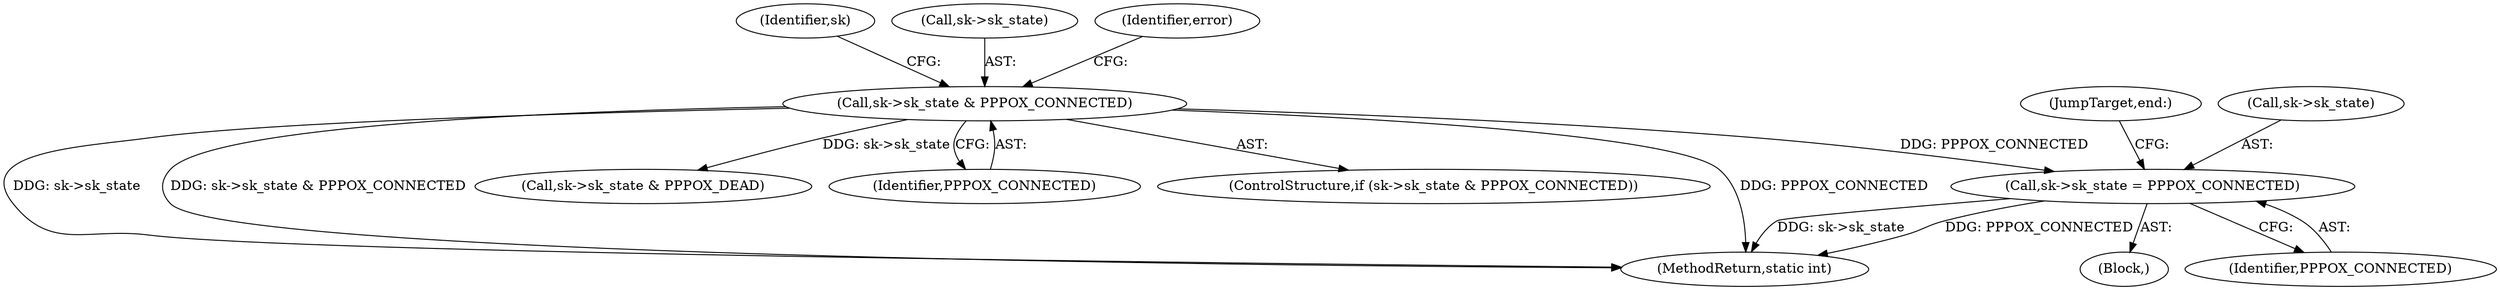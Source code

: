 digraph "0_linux_09ccfd238e5a0e670d8178cf50180ea81ae09ae1_0@pointer" {
"1000355" [label="(Call,sk->sk_state = PPPOX_CONNECTED)"];
"1000181" [label="(Call,sk->sk_state & PPPOX_CONNECTED)"];
"1000195" [label="(Identifier,sk)"];
"1000365" [label="(MethodReturn,static int)"];
"1000360" [label="(JumpTarget,end:)"];
"1000107" [label="(Block,)"];
"1000355" [label="(Call,sk->sk_state = PPPOX_CONNECTED)"];
"1000359" [label="(Identifier,PPPOX_CONNECTED)"];
"1000182" [label="(Call,sk->sk_state)"];
"1000188" [label="(Identifier,error)"];
"1000356" [label="(Call,sk->sk_state)"];
"1000181" [label="(Call,sk->sk_state & PPPOX_CONNECTED)"];
"1000193" [label="(Call,sk->sk_state & PPPOX_DEAD)"];
"1000185" [label="(Identifier,PPPOX_CONNECTED)"];
"1000180" [label="(ControlStructure,if (sk->sk_state & PPPOX_CONNECTED))"];
"1000355" -> "1000107"  [label="AST: "];
"1000355" -> "1000359"  [label="CFG: "];
"1000356" -> "1000355"  [label="AST: "];
"1000359" -> "1000355"  [label="AST: "];
"1000360" -> "1000355"  [label="CFG: "];
"1000355" -> "1000365"  [label="DDG: sk->sk_state"];
"1000355" -> "1000365"  [label="DDG: PPPOX_CONNECTED"];
"1000181" -> "1000355"  [label="DDG: PPPOX_CONNECTED"];
"1000181" -> "1000180"  [label="AST: "];
"1000181" -> "1000185"  [label="CFG: "];
"1000182" -> "1000181"  [label="AST: "];
"1000185" -> "1000181"  [label="AST: "];
"1000188" -> "1000181"  [label="CFG: "];
"1000195" -> "1000181"  [label="CFG: "];
"1000181" -> "1000365"  [label="DDG: PPPOX_CONNECTED"];
"1000181" -> "1000365"  [label="DDG: sk->sk_state"];
"1000181" -> "1000365"  [label="DDG: sk->sk_state & PPPOX_CONNECTED"];
"1000181" -> "1000193"  [label="DDG: sk->sk_state"];
}
